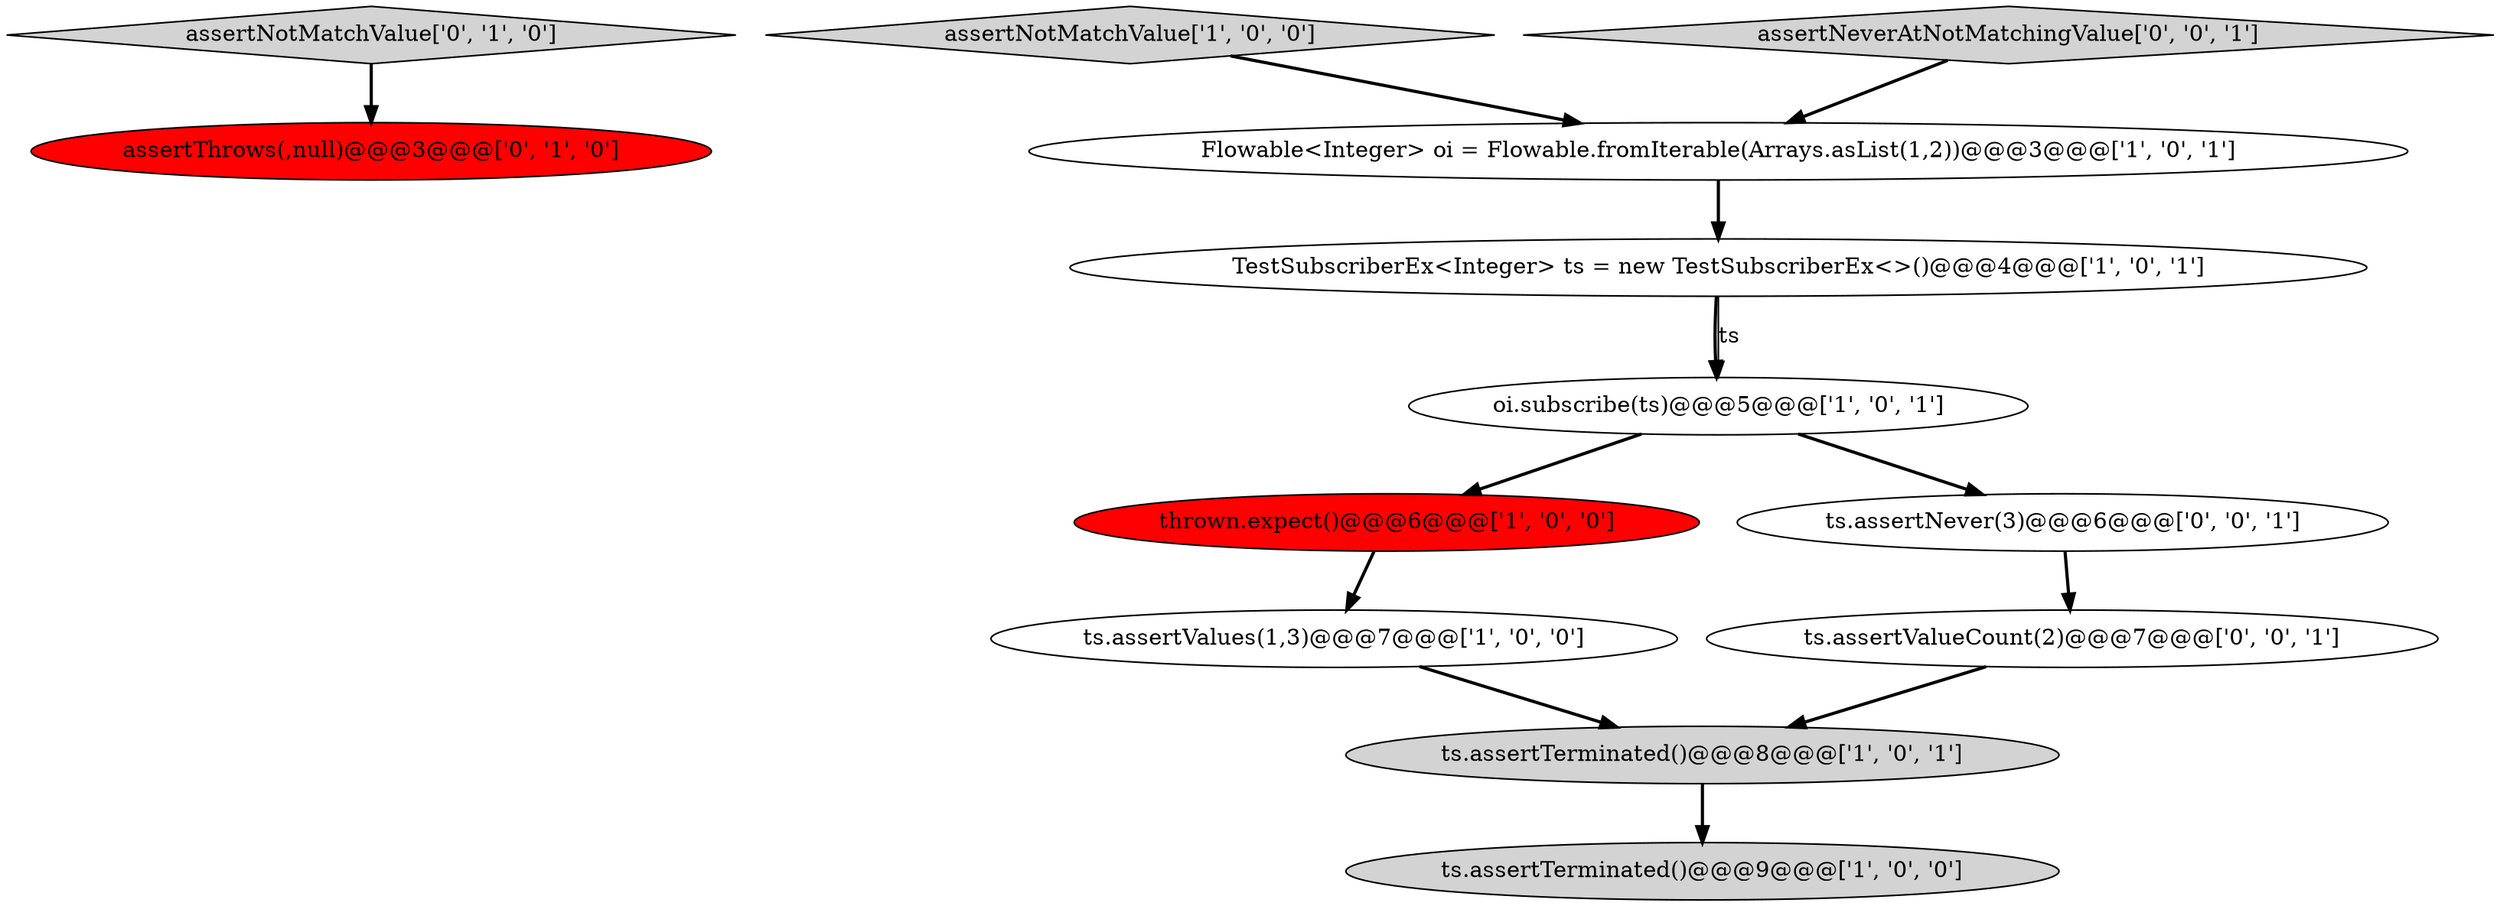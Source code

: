 digraph {
9 [style = filled, label = "assertThrows(,null)@@@3@@@['0', '1', '0']", fillcolor = red, shape = ellipse image = "AAA1AAABBB2BBB"];
7 [style = filled, label = "thrown.expect()@@@6@@@['1', '0', '0']", fillcolor = red, shape = ellipse image = "AAA1AAABBB1BBB"];
2 [style = filled, label = "ts.assertTerminated()@@@8@@@['1', '0', '1']", fillcolor = lightgray, shape = ellipse image = "AAA0AAABBB1BBB"];
11 [style = filled, label = "ts.assertNever(3)@@@6@@@['0', '0', '1']", fillcolor = white, shape = ellipse image = "AAA0AAABBB3BBB"];
10 [style = filled, label = "ts.assertValueCount(2)@@@7@@@['0', '0', '1']", fillcolor = white, shape = ellipse image = "AAA0AAABBB3BBB"];
0 [style = filled, label = "ts.assertTerminated()@@@9@@@['1', '0', '0']", fillcolor = lightgray, shape = ellipse image = "AAA0AAABBB1BBB"];
3 [style = filled, label = "assertNotMatchValue['1', '0', '0']", fillcolor = lightgray, shape = diamond image = "AAA0AAABBB1BBB"];
5 [style = filled, label = "TestSubscriberEx<Integer> ts = new TestSubscriberEx<>()@@@4@@@['1', '0', '1']", fillcolor = white, shape = ellipse image = "AAA0AAABBB1BBB"];
12 [style = filled, label = "assertNeverAtNotMatchingValue['0', '0', '1']", fillcolor = lightgray, shape = diamond image = "AAA0AAABBB3BBB"];
4 [style = filled, label = "Flowable<Integer> oi = Flowable.fromIterable(Arrays.asList(1,2))@@@3@@@['1', '0', '1']", fillcolor = white, shape = ellipse image = "AAA0AAABBB1BBB"];
6 [style = filled, label = "oi.subscribe(ts)@@@5@@@['1', '0', '1']", fillcolor = white, shape = ellipse image = "AAA0AAABBB1BBB"];
8 [style = filled, label = "assertNotMatchValue['0', '1', '0']", fillcolor = lightgray, shape = diamond image = "AAA0AAABBB2BBB"];
1 [style = filled, label = "ts.assertValues(1,3)@@@7@@@['1', '0', '0']", fillcolor = white, shape = ellipse image = "AAA0AAABBB1BBB"];
10->2 [style = bold, label=""];
1->2 [style = bold, label=""];
2->0 [style = bold, label=""];
7->1 [style = bold, label=""];
5->6 [style = bold, label=""];
6->7 [style = bold, label=""];
12->4 [style = bold, label=""];
11->10 [style = bold, label=""];
4->5 [style = bold, label=""];
3->4 [style = bold, label=""];
5->6 [style = solid, label="ts"];
6->11 [style = bold, label=""];
8->9 [style = bold, label=""];
}
